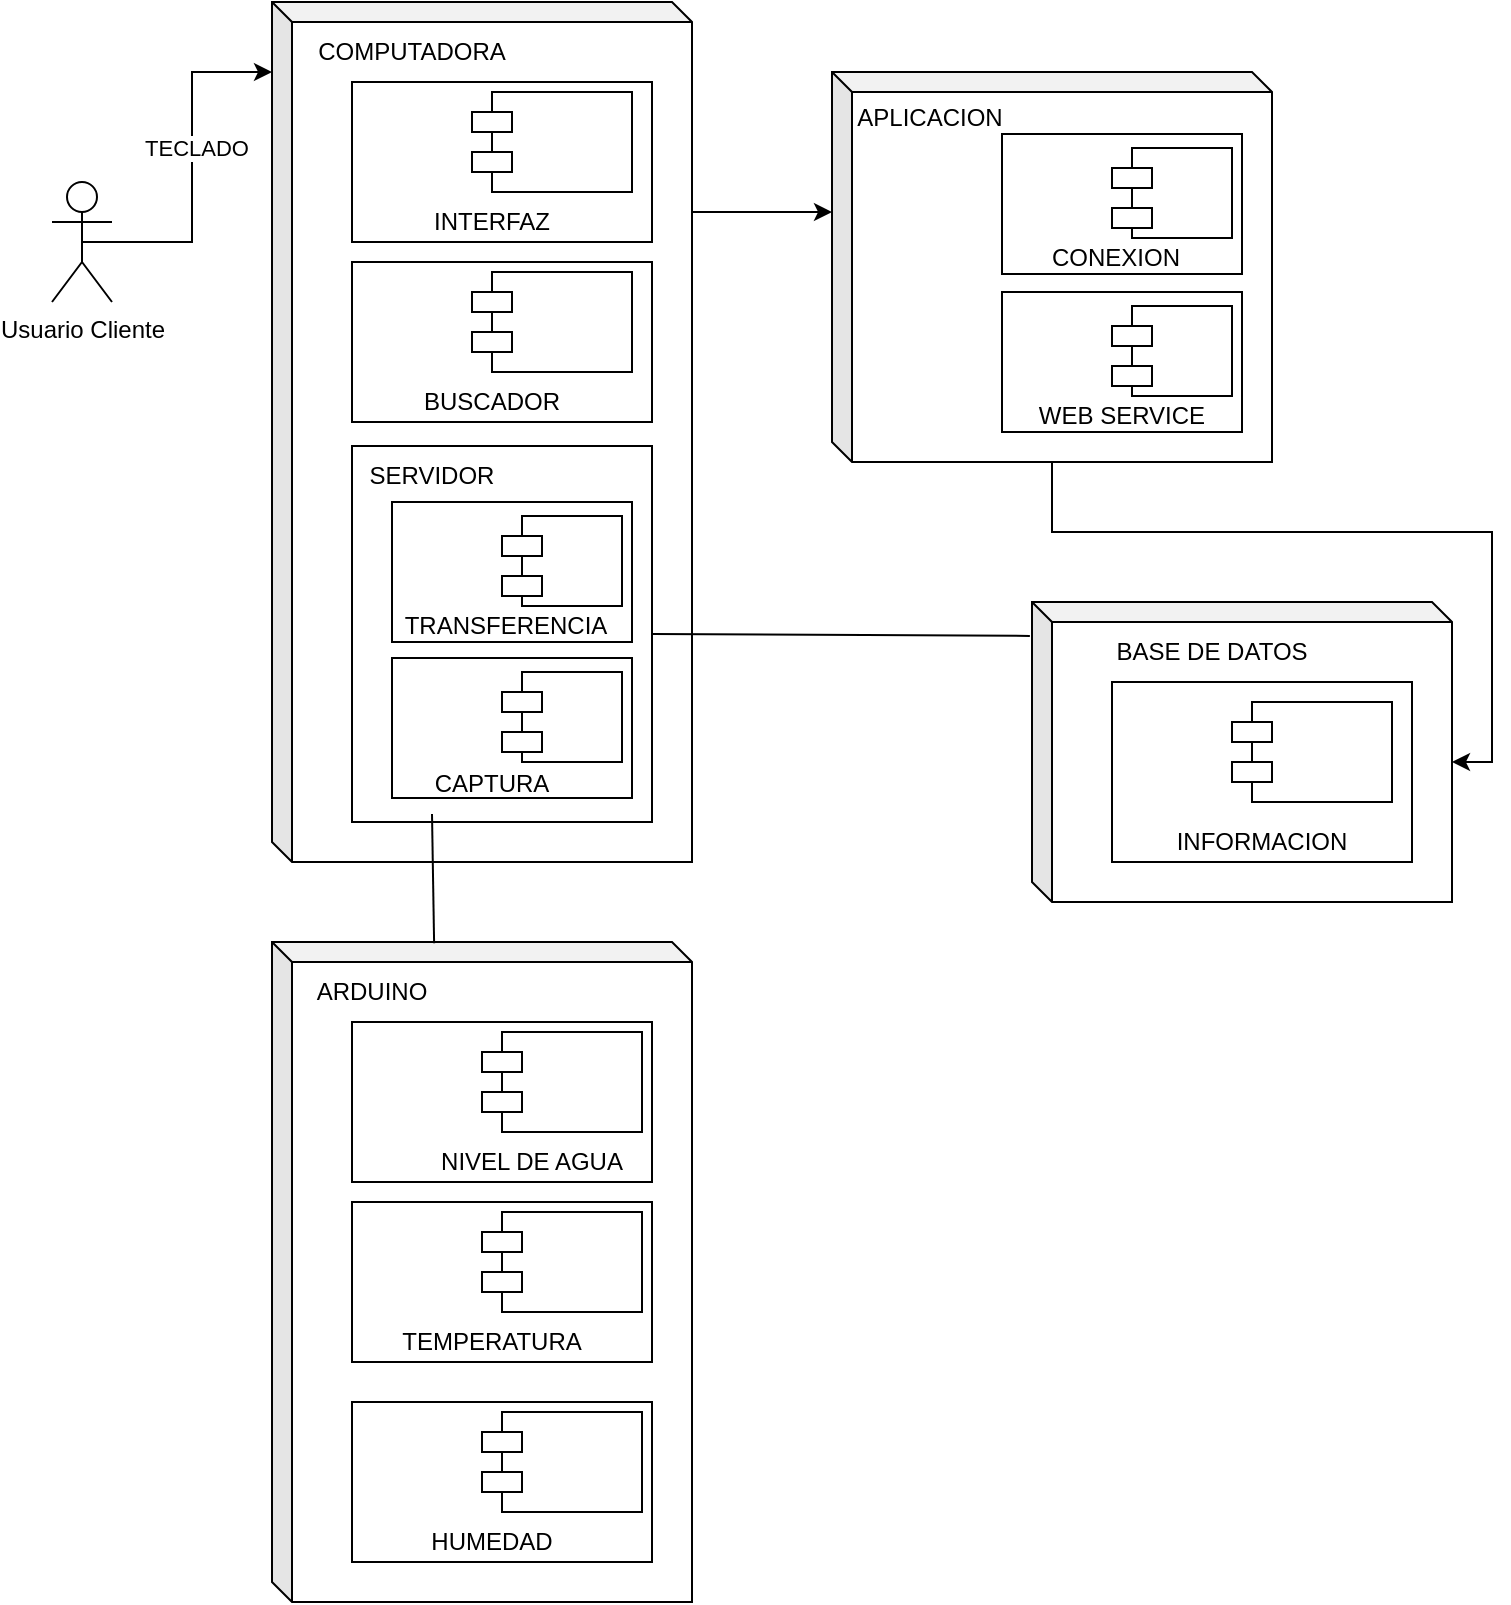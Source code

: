 <mxfile version="24.7.13">
  <diagram name="Página-1" id="dD90SmdXsx337cMtAzFO">
    <mxGraphModel dx="1434" dy="772" grid="1" gridSize="10" guides="1" tooltips="1" connect="1" arrows="1" fold="1" page="1" pageScale="1" pageWidth="827" pageHeight="1169" math="0" shadow="0">
      <root>
        <mxCell id="0" />
        <mxCell id="1" parent="0" />
        <mxCell id="j4q45FdJCVuGdoI92-O5-1" value="Usuario Cliente" style="shape=umlActor;verticalLabelPosition=bottom;verticalAlign=top;html=1;outlineConnect=0;" vertex="1" parent="1">
          <mxGeometry x="30" y="120" width="30" height="60" as="geometry" />
        </mxCell>
        <mxCell id="j4q45FdJCVuGdoI92-O5-3" value="" style="shape=cube;whiteSpace=wrap;html=1;boundedLbl=1;backgroundOutline=1;darkOpacity=0.05;darkOpacity2=0.1;size=10;" vertex="1" parent="1">
          <mxGeometry x="140" y="30" width="210" height="430" as="geometry" />
        </mxCell>
        <mxCell id="j4q45FdJCVuGdoI92-O5-4" style="edgeStyle=orthogonalEdgeStyle;rounded=0;orthogonalLoop=1;jettySize=auto;html=1;exitX=0.5;exitY=0.5;exitDx=0;exitDy=0;exitPerimeter=0;entryX=0;entryY=0;entryDx=0;entryDy=35;entryPerimeter=0;" edge="1" parent="1" source="j4q45FdJCVuGdoI92-O5-1" target="j4q45FdJCVuGdoI92-O5-3">
          <mxGeometry relative="1" as="geometry" />
        </mxCell>
        <mxCell id="j4q45FdJCVuGdoI92-O5-5" value="TECLADO" style="edgeLabel;html=1;align=center;verticalAlign=middle;resizable=0;points=[];" vertex="1" connectable="0" parent="j4q45FdJCVuGdoI92-O5-4">
          <mxGeometry x="0.138" y="-2" relative="1" as="geometry">
            <mxPoint as="offset" />
          </mxGeometry>
        </mxCell>
        <mxCell id="j4q45FdJCVuGdoI92-O5-10" value="" style="rounded=0;whiteSpace=wrap;html=1;" vertex="1" parent="1">
          <mxGeometry x="180" y="70" width="150" height="80" as="geometry" />
        </mxCell>
        <mxCell id="j4q45FdJCVuGdoI92-O5-7" value="" style="shape=module;align=left;spacingLeft=20;align=center;verticalAlign=top;whiteSpace=wrap;html=1;" vertex="1" parent="1">
          <mxGeometry x="240" y="75" width="80" height="50" as="geometry" />
        </mxCell>
        <mxCell id="j4q45FdJCVuGdoI92-O5-11" value="" style="rounded=0;whiteSpace=wrap;html=1;" vertex="1" parent="1">
          <mxGeometry x="180" y="160" width="150" height="80" as="geometry" />
        </mxCell>
        <mxCell id="j4q45FdJCVuGdoI92-O5-12" value="" style="shape=module;align=left;spacingLeft=20;align=center;verticalAlign=top;whiteSpace=wrap;html=1;" vertex="1" parent="1">
          <mxGeometry x="240" y="165" width="80" height="50" as="geometry" />
        </mxCell>
        <mxCell id="j4q45FdJCVuGdoI92-O5-13" value="COMPUTADORA" style="text;html=1;align=center;verticalAlign=middle;whiteSpace=wrap;rounded=0;" vertex="1" parent="1">
          <mxGeometry x="180" y="40" width="60" height="30" as="geometry" />
        </mxCell>
        <mxCell id="j4q45FdJCVuGdoI92-O5-14" value="INTERFAZ" style="text;html=1;align=center;verticalAlign=middle;whiteSpace=wrap;rounded=0;" vertex="1" parent="1">
          <mxGeometry x="220" y="125" width="60" height="30" as="geometry" />
        </mxCell>
        <mxCell id="j4q45FdJCVuGdoI92-O5-15" value="BUSCADOR" style="text;html=1;align=center;verticalAlign=middle;whiteSpace=wrap;rounded=0;" vertex="1" parent="1">
          <mxGeometry x="220" y="215" width="60" height="30" as="geometry" />
        </mxCell>
        <mxCell id="j4q45FdJCVuGdoI92-O5-16" value="" style="shape=cube;whiteSpace=wrap;html=1;boundedLbl=1;backgroundOutline=1;darkOpacity=0.05;darkOpacity2=0.1;size=10;" vertex="1" parent="1">
          <mxGeometry x="420" y="65" width="220" height="195" as="geometry" />
        </mxCell>
        <mxCell id="j4q45FdJCVuGdoI92-O5-21" value="APLICACION" style="text;html=1;align=center;verticalAlign=middle;whiteSpace=wrap;rounded=0;" vertex="1" parent="1">
          <mxGeometry x="439" y="73" width="60" height="30" as="geometry" />
        </mxCell>
        <mxCell id="j4q45FdJCVuGdoI92-O5-26" value="" style="shape=cube;whiteSpace=wrap;html=1;boundedLbl=1;backgroundOutline=1;darkOpacity=0.05;darkOpacity2=0.1;size=10;" vertex="1" parent="1">
          <mxGeometry x="520" y="330" width="210" height="150" as="geometry" />
        </mxCell>
        <mxCell id="j4q45FdJCVuGdoI92-O5-27" value="" style="rounded=0;whiteSpace=wrap;html=1;" vertex="1" parent="1">
          <mxGeometry x="560" y="370" width="150" height="90" as="geometry" />
        </mxCell>
        <mxCell id="j4q45FdJCVuGdoI92-O5-28" value="" style="shape=module;align=left;spacingLeft=20;align=center;verticalAlign=top;whiteSpace=wrap;html=1;" vertex="1" parent="1">
          <mxGeometry x="620" y="380" width="80" height="50" as="geometry" />
        </mxCell>
        <mxCell id="j4q45FdJCVuGdoI92-O5-29" value="BASE DE DATOS" style="text;html=1;align=center;verticalAlign=middle;whiteSpace=wrap;rounded=0;" vertex="1" parent="1">
          <mxGeometry x="560" y="340" width="100" height="30" as="geometry" />
        </mxCell>
        <mxCell id="j4q45FdJCVuGdoI92-O5-30" value="INFORMACION" style="text;html=1;align=center;verticalAlign=middle;whiteSpace=wrap;rounded=0;" vertex="1" parent="1">
          <mxGeometry x="605" y="435" width="60" height="30" as="geometry" />
        </mxCell>
        <mxCell id="j4q45FdJCVuGdoI92-O5-33" style="edgeStyle=orthogonalEdgeStyle;rounded=0;orthogonalLoop=1;jettySize=auto;html=1;entryX=0;entryY=0;entryDx=0;entryDy=70;entryPerimeter=0;" edge="1" parent="1" source="j4q45FdJCVuGdoI92-O5-3" target="j4q45FdJCVuGdoI92-O5-16">
          <mxGeometry relative="1" as="geometry">
            <Array as="points">
              <mxPoint x="370" y="135" />
              <mxPoint x="370" y="135" />
            </Array>
          </mxGeometry>
        </mxCell>
        <mxCell id="j4q45FdJCVuGdoI92-O5-34" style="edgeStyle=orthogonalEdgeStyle;rounded=0;orthogonalLoop=1;jettySize=auto;html=1;entryX=0;entryY=0;entryDx=210;entryDy=80;entryPerimeter=0;" edge="1" parent="1" source="j4q45FdJCVuGdoI92-O5-16" target="j4q45FdJCVuGdoI92-O5-26">
          <mxGeometry relative="1" as="geometry" />
        </mxCell>
        <mxCell id="j4q45FdJCVuGdoI92-O5-35" value="" style="rounded=0;whiteSpace=wrap;html=1;" vertex="1" parent="1">
          <mxGeometry x="180" y="252" width="150" height="188" as="geometry" />
        </mxCell>
        <mxCell id="j4q45FdJCVuGdoI92-O5-37" value="SERVIDOR" style="text;html=1;align=center;verticalAlign=middle;whiteSpace=wrap;rounded=0;" vertex="1" parent="1">
          <mxGeometry x="190" y="252" width="60" height="30" as="geometry" />
        </mxCell>
        <mxCell id="j4q45FdJCVuGdoI92-O5-39" value="" style="rounded=0;whiteSpace=wrap;html=1;" vertex="1" parent="1">
          <mxGeometry x="200" y="280" width="120" height="70" as="geometry" />
        </mxCell>
        <mxCell id="j4q45FdJCVuGdoI92-O5-40" value="" style="shape=module;align=left;spacingLeft=20;align=center;verticalAlign=top;whiteSpace=wrap;html=1;" vertex="1" parent="1">
          <mxGeometry x="255" y="287" width="60" height="45" as="geometry" />
        </mxCell>
        <mxCell id="j4q45FdJCVuGdoI92-O5-41" value="TRANSFERENCIA" style="text;html=1;align=center;verticalAlign=middle;whiteSpace=wrap;rounded=0;" vertex="1" parent="1">
          <mxGeometry x="227" y="327" width="60" height="30" as="geometry" />
        </mxCell>
        <mxCell id="j4q45FdJCVuGdoI92-O5-42" value="" style="rounded=0;whiteSpace=wrap;html=1;" vertex="1" parent="1">
          <mxGeometry x="200" y="358" width="120" height="70" as="geometry" />
        </mxCell>
        <mxCell id="j4q45FdJCVuGdoI92-O5-43" value="" style="shape=module;align=left;spacingLeft=20;align=center;verticalAlign=top;whiteSpace=wrap;html=1;" vertex="1" parent="1">
          <mxGeometry x="255" y="365" width="60" height="45" as="geometry" />
        </mxCell>
        <mxCell id="j4q45FdJCVuGdoI92-O5-44" value="CAPTURA" style="text;html=1;align=center;verticalAlign=middle;whiteSpace=wrap;rounded=0;" vertex="1" parent="1">
          <mxGeometry x="220" y="406" width="60" height="30" as="geometry" />
        </mxCell>
        <mxCell id="j4q45FdJCVuGdoI92-O5-47" value="" style="rounded=0;whiteSpace=wrap;html=1;" vertex="1" parent="1">
          <mxGeometry x="505" y="96" width="120" height="70" as="geometry" />
        </mxCell>
        <mxCell id="j4q45FdJCVuGdoI92-O5-48" value="" style="shape=module;align=left;spacingLeft=20;align=center;verticalAlign=top;whiteSpace=wrap;html=1;" vertex="1" parent="1">
          <mxGeometry x="560" y="103" width="60" height="45" as="geometry" />
        </mxCell>
        <mxCell id="j4q45FdJCVuGdoI92-O5-49" value="CONEXION" style="text;html=1;align=center;verticalAlign=middle;whiteSpace=wrap;rounded=0;" vertex="1" parent="1">
          <mxGeometry x="532" y="143" width="60" height="30" as="geometry" />
        </mxCell>
        <mxCell id="j4q45FdJCVuGdoI92-O5-50" value="" style="rounded=0;whiteSpace=wrap;html=1;" vertex="1" parent="1">
          <mxGeometry x="505" y="175" width="120" height="70" as="geometry" />
        </mxCell>
        <mxCell id="j4q45FdJCVuGdoI92-O5-51" value="" style="shape=module;align=left;spacingLeft=20;align=center;verticalAlign=top;whiteSpace=wrap;html=1;" vertex="1" parent="1">
          <mxGeometry x="560" y="182" width="60" height="45" as="geometry" />
        </mxCell>
        <mxCell id="j4q45FdJCVuGdoI92-O5-52" value="WEB SERVICE" style="text;html=1;align=center;verticalAlign=middle;whiteSpace=wrap;rounded=0;" vertex="1" parent="1">
          <mxGeometry x="519" y="222" width="92" height="30" as="geometry" />
        </mxCell>
        <mxCell id="j4q45FdJCVuGdoI92-O5-60" value="" style="endArrow=none;html=1;rounded=0;exitX=1;exitY=0.5;exitDx=0;exitDy=0;entryX=-0.005;entryY=0.113;entryDx=0;entryDy=0;entryPerimeter=0;" edge="1" parent="1" source="j4q45FdJCVuGdoI92-O5-35" target="j4q45FdJCVuGdoI92-O5-26">
          <mxGeometry width="50" height="50" relative="1" as="geometry">
            <mxPoint x="400" y="420" as="sourcePoint" />
            <mxPoint x="450" y="370" as="targetPoint" />
          </mxGeometry>
        </mxCell>
        <mxCell id="j4q45FdJCVuGdoI92-O5-67" value="" style="shape=cube;whiteSpace=wrap;html=1;boundedLbl=1;backgroundOutline=1;darkOpacity=0.05;darkOpacity2=0.1;size=10;" vertex="1" parent="1">
          <mxGeometry x="140" y="500" width="210" height="330" as="geometry" />
        </mxCell>
        <mxCell id="j4q45FdJCVuGdoI92-O5-68" value="" style="rounded=0;whiteSpace=wrap;html=1;" vertex="1" parent="1">
          <mxGeometry x="180" y="540" width="150" height="80" as="geometry" />
        </mxCell>
        <mxCell id="j4q45FdJCVuGdoI92-O5-69" value="ARDUINO" style="text;html=1;align=center;verticalAlign=middle;whiteSpace=wrap;rounded=0;" vertex="1" parent="1">
          <mxGeometry x="160" y="510" width="60" height="30" as="geometry" />
        </mxCell>
        <mxCell id="j4q45FdJCVuGdoI92-O5-70" value="NIVEL DE AGUA" style="text;html=1;align=center;verticalAlign=middle;whiteSpace=wrap;rounded=0;" vertex="1" parent="1">
          <mxGeometry x="220" y="595" width="100" height="30" as="geometry" />
        </mxCell>
        <mxCell id="j4q45FdJCVuGdoI92-O5-71" value="" style="shape=module;align=left;spacingLeft=20;align=center;verticalAlign=top;whiteSpace=wrap;html=1;" vertex="1" parent="1">
          <mxGeometry x="245" y="545" width="80" height="50" as="geometry" />
        </mxCell>
        <mxCell id="j4q45FdJCVuGdoI92-O5-72" value="" style="endArrow=none;html=1;rounded=0;exitX=0;exitY=1;exitDx=0;exitDy=0;entryX=0.386;entryY=0.002;entryDx=0;entryDy=0;entryPerimeter=0;" edge="1" parent="1" source="j4q45FdJCVuGdoI92-O5-44" target="j4q45FdJCVuGdoI92-O5-67">
          <mxGeometry width="50" height="50" relative="1" as="geometry">
            <mxPoint x="350" y="585" as="sourcePoint" />
            <mxPoint x="539" y="586" as="targetPoint" />
          </mxGeometry>
        </mxCell>
        <mxCell id="j4q45FdJCVuGdoI92-O5-73" value="" style="rounded=0;whiteSpace=wrap;html=1;" vertex="1" parent="1">
          <mxGeometry x="180" y="630" width="150" height="80" as="geometry" />
        </mxCell>
        <mxCell id="j4q45FdJCVuGdoI92-O5-74" value="TEMPERATURA" style="text;html=1;align=center;verticalAlign=middle;whiteSpace=wrap;rounded=0;" vertex="1" parent="1">
          <mxGeometry x="220" y="685" width="60" height="30" as="geometry" />
        </mxCell>
        <mxCell id="j4q45FdJCVuGdoI92-O5-75" value="" style="shape=module;align=left;spacingLeft=20;align=center;verticalAlign=top;whiteSpace=wrap;html=1;" vertex="1" parent="1">
          <mxGeometry x="245" y="635" width="80" height="50" as="geometry" />
        </mxCell>
        <mxCell id="j4q45FdJCVuGdoI92-O5-76" value="" style="rounded=0;whiteSpace=wrap;html=1;" vertex="1" parent="1">
          <mxGeometry x="180" y="730" width="150" height="80" as="geometry" />
        </mxCell>
        <mxCell id="j4q45FdJCVuGdoI92-O5-77" value="HUMEDAD" style="text;html=1;align=center;verticalAlign=middle;whiteSpace=wrap;rounded=0;" vertex="1" parent="1">
          <mxGeometry x="220" y="785" width="60" height="30" as="geometry" />
        </mxCell>
        <mxCell id="j4q45FdJCVuGdoI92-O5-78" value="" style="shape=module;align=left;spacingLeft=20;align=center;verticalAlign=top;whiteSpace=wrap;html=1;" vertex="1" parent="1">
          <mxGeometry x="245" y="735" width="80" height="50" as="geometry" />
        </mxCell>
      </root>
    </mxGraphModel>
  </diagram>
</mxfile>
